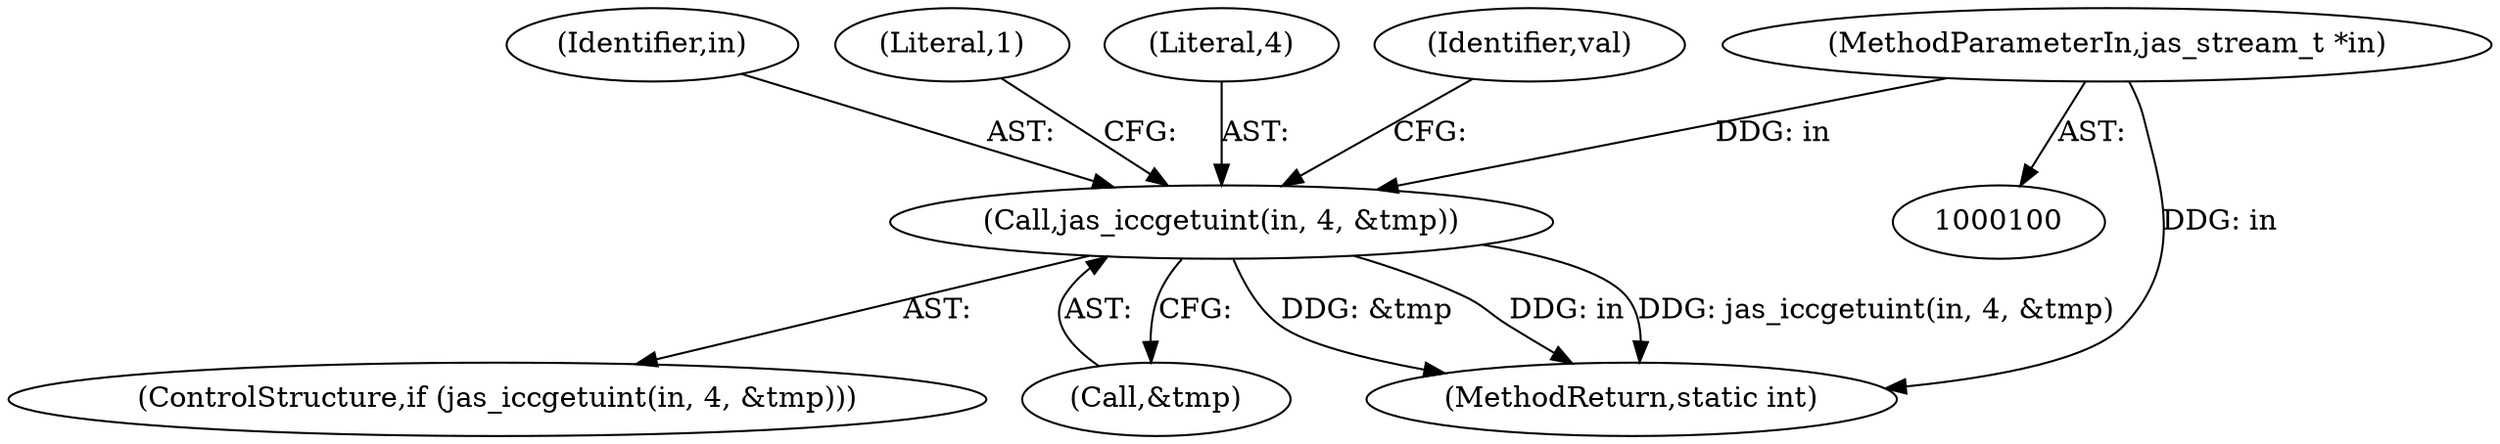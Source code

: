 digraph "0_jasper_d42b2388f7f8e0332c846675133acea151fc557a_1@pointer" {
"1000106" [label="(Call,jas_iccgetuint(in, 4, &tmp))"];
"1000101" [label="(MethodParameterIn,jas_stream_t *in)"];
"1000107" [label="(Identifier,in)"];
"1000109" [label="(Call,&tmp)"];
"1000105" [label="(ControlStructure,if (jas_iccgetuint(in, 4, &tmp)))"];
"1000113" [label="(Literal,1)"];
"1000135" [label="(MethodReturn,static int)"];
"1000106" [label="(Call,jas_iccgetuint(in, 4, &tmp))"];
"1000101" [label="(MethodParameterIn,jas_stream_t *in)"];
"1000108" [label="(Literal,4)"];
"1000116" [label="(Identifier,val)"];
"1000106" -> "1000105"  [label="AST: "];
"1000106" -> "1000109"  [label="CFG: "];
"1000107" -> "1000106"  [label="AST: "];
"1000108" -> "1000106"  [label="AST: "];
"1000109" -> "1000106"  [label="AST: "];
"1000113" -> "1000106"  [label="CFG: "];
"1000116" -> "1000106"  [label="CFG: "];
"1000106" -> "1000135"  [label="DDG: in"];
"1000106" -> "1000135"  [label="DDG: jas_iccgetuint(in, 4, &tmp)"];
"1000106" -> "1000135"  [label="DDG: &tmp"];
"1000101" -> "1000106"  [label="DDG: in"];
"1000101" -> "1000100"  [label="AST: "];
"1000101" -> "1000135"  [label="DDG: in"];
}
